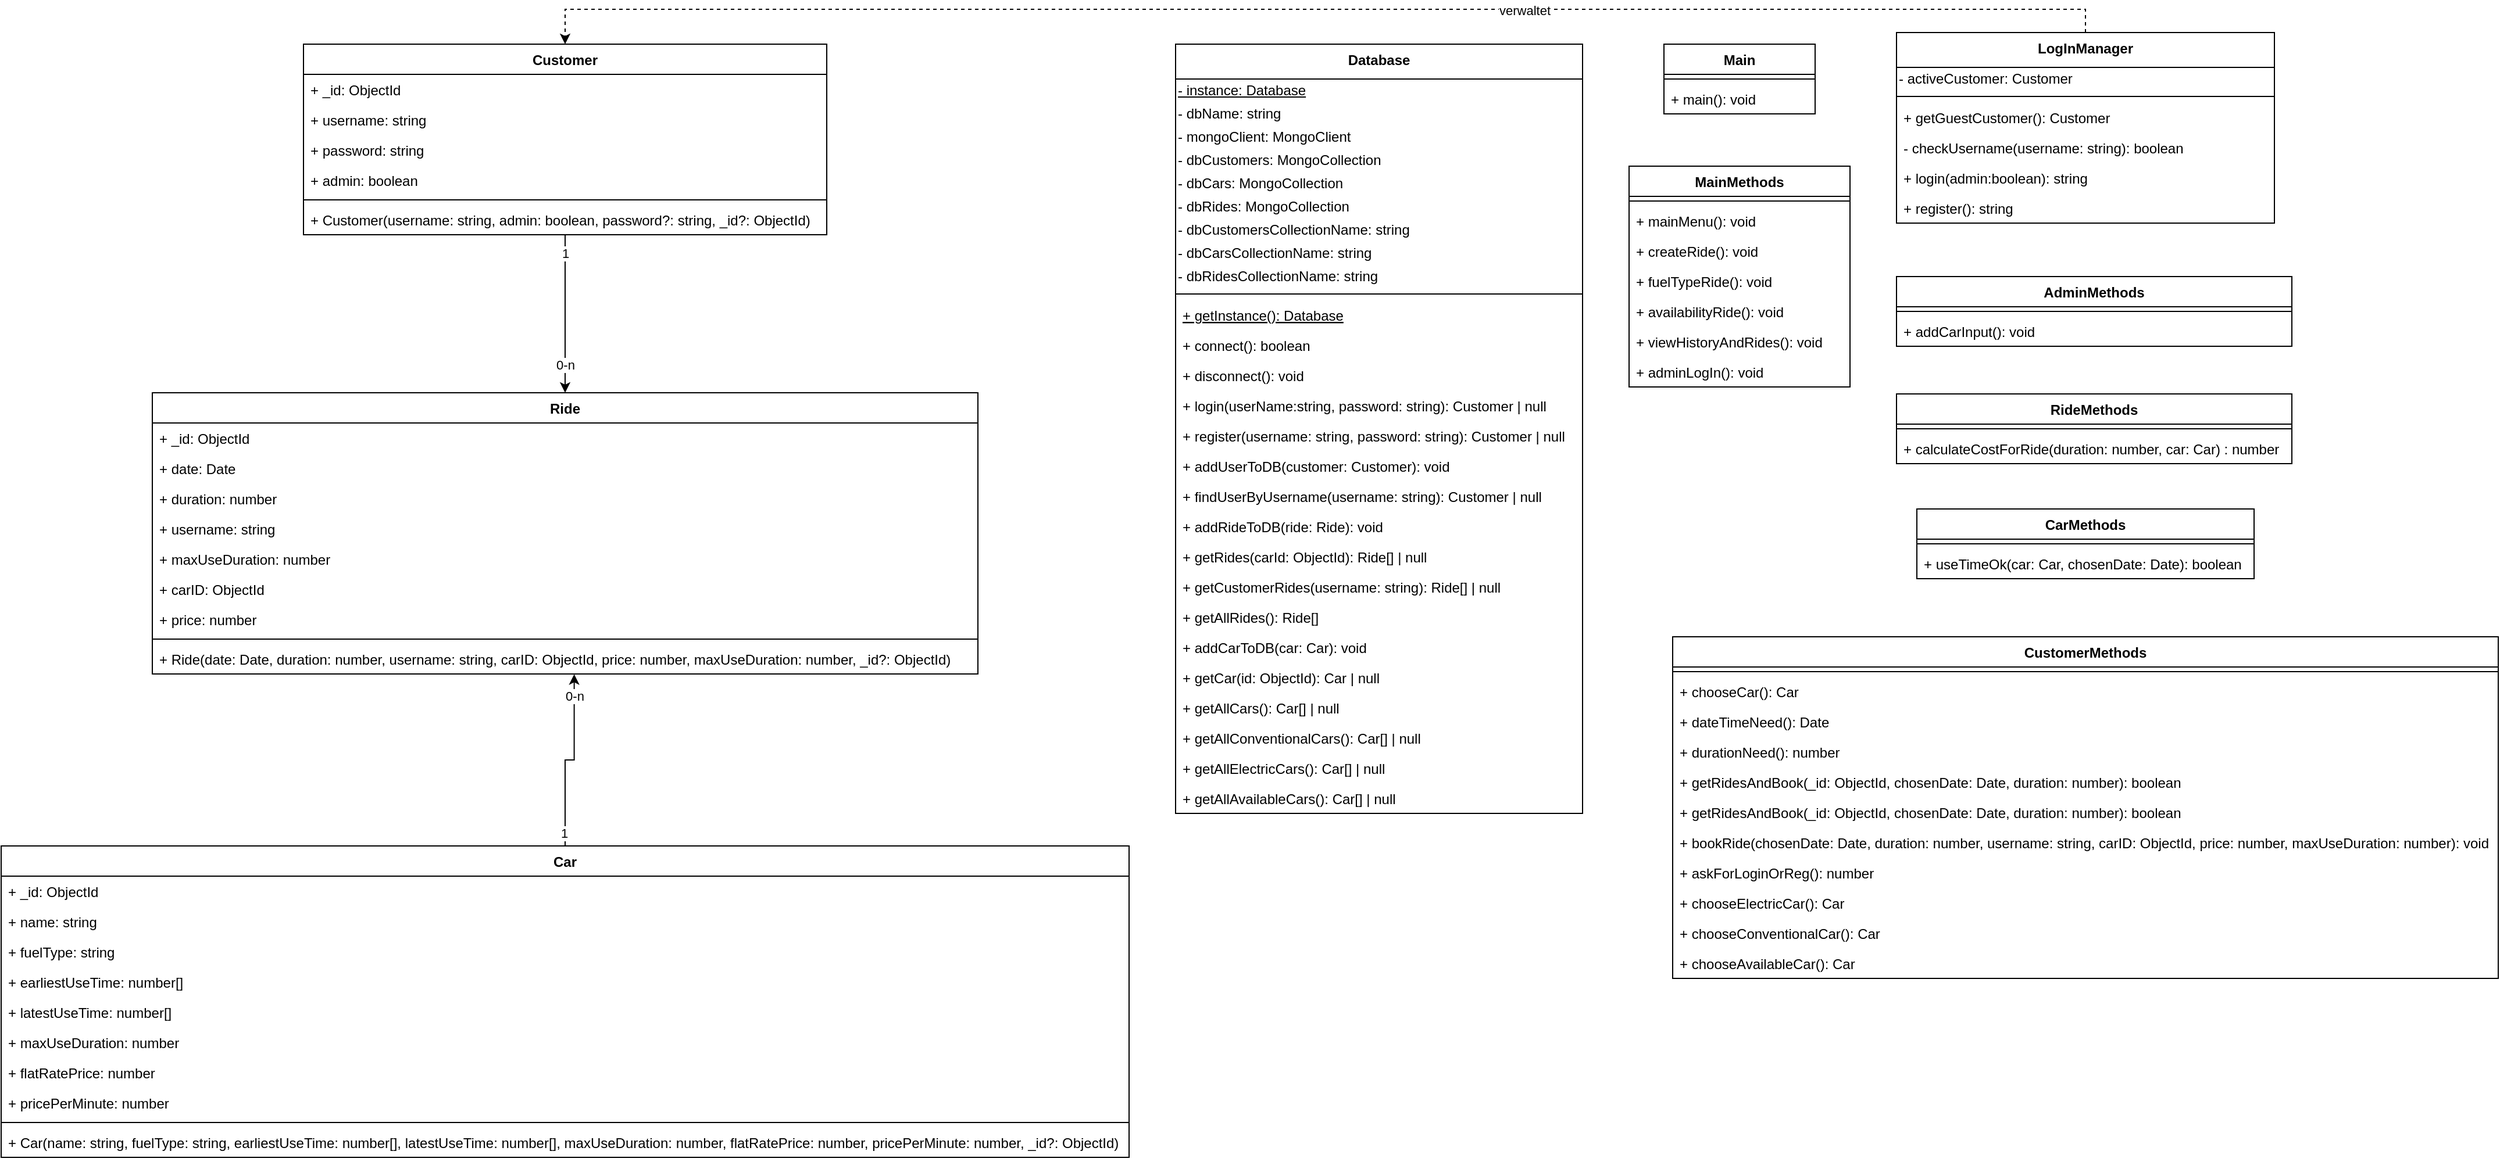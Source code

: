 <mxfile version="16.5.3" type="device"><diagram id="C5RBs43oDa-KdzZeNtuy" name="Page-1"><mxGraphModel dx="4669" dy="1172" grid="1" gridSize="10" guides="1" tooltips="1" connect="1" arrows="1" fold="1" page="1" pageScale="1" pageWidth="827" pageHeight="1169" math="0" shadow="0"><root><mxCell id="WIyWlLk6GJQsqaUBKTNV-0"/><mxCell id="WIyWlLk6GJQsqaUBKTNV-1" parent="WIyWlLk6GJQsqaUBKTNV-0"/><mxCell id="YP9ojygRaoDBwaia1nhz-131" style="edgeStyle=orthogonalEdgeStyle;rounded=0;orthogonalLoop=1;jettySize=auto;html=1;fontColor=#000000;dashed=1;" edge="1" parent="WIyWlLk6GJQsqaUBKTNV-1" source="YP9ojygRaoDBwaia1nhz-1" target="YP9ojygRaoDBwaia1nhz-24"><mxGeometry relative="1" as="geometry"><Array as="points"><mxPoint x="-187" y="450"/><mxPoint x="-1495" y="450"/></Array></mxGeometry></mxCell><mxCell id="YP9ojygRaoDBwaia1nhz-139" value="verwaltet" style="edgeLabel;html=1;align=center;verticalAlign=middle;resizable=0;points=[];fontColor=#000000;" vertex="1" connectable="0" parent="YP9ojygRaoDBwaia1nhz-131"><mxGeometry x="-0.26" y="1" relative="1" as="geometry"><mxPoint as="offset"/></mxGeometry></mxCell><mxCell id="YP9ojygRaoDBwaia1nhz-1" value="LogInManager" style="swimlane;fontStyle=1;align=center;verticalAlign=top;childLayout=stackLayout;horizontal=1;startSize=30;horizontalStack=0;resizeParent=1;resizeParentMax=0;resizeLast=0;collapsible=1;marginBottom=0;" vertex="1" parent="WIyWlLk6GJQsqaUBKTNV-1"><mxGeometry x="-350" y="470" width="325" height="164" as="geometry"/></mxCell><mxCell id="YP9ojygRaoDBwaia1nhz-8" value="- activeCustomer: Customer" style="text;html=1;align=left;verticalAlign=middle;resizable=0;points=[];autosize=1;strokeColor=none;fillColor=none;" vertex="1" parent="YP9ojygRaoDBwaia1nhz-1"><mxGeometry y="30" width="325" height="20" as="geometry"/></mxCell><mxCell id="YP9ojygRaoDBwaia1nhz-3" value="" style="line;strokeWidth=1;fillColor=none;align=left;verticalAlign=middle;spacingTop=-1;spacingLeft=3;spacingRight=3;rotatable=0;labelPosition=right;points=[];portConstraint=eastwest;" vertex="1" parent="YP9ojygRaoDBwaia1nhz-1"><mxGeometry y="50" width="325" height="10" as="geometry"/></mxCell><mxCell id="YP9ojygRaoDBwaia1nhz-6" value="+ getGuestCustomer(): Customer" style="text;strokeColor=none;fillColor=none;align=left;verticalAlign=top;spacingLeft=4;spacingRight=4;overflow=hidden;rotatable=0;points=[[0,0.5],[1,0.5]];portConstraint=eastwest;" vertex="1" parent="YP9ojygRaoDBwaia1nhz-1"><mxGeometry y="60" width="325" height="26" as="geometry"/></mxCell><mxCell id="YP9ojygRaoDBwaia1nhz-4" value="- checkUsername(username: string): boolean" style="text;strokeColor=none;fillColor=none;align=left;verticalAlign=top;spacingLeft=4;spacingRight=4;overflow=hidden;rotatable=0;points=[[0,0.5],[1,0.5]];portConstraint=eastwest;" vertex="1" parent="YP9ojygRaoDBwaia1nhz-1"><mxGeometry y="86" width="325" height="26" as="geometry"/></mxCell><mxCell id="YP9ojygRaoDBwaia1nhz-5" value="+ login(admin:boolean): string" style="text;strokeColor=none;fillColor=none;align=left;verticalAlign=top;spacingLeft=4;spacingRight=4;overflow=hidden;rotatable=0;points=[[0,0.5],[1,0.5]];portConstraint=eastwest;" vertex="1" parent="YP9ojygRaoDBwaia1nhz-1"><mxGeometry y="112" width="325" height="26" as="geometry"/></mxCell><mxCell id="YP9ojygRaoDBwaia1nhz-9" value="+ register(): string" style="text;strokeColor=none;fillColor=none;align=left;verticalAlign=top;spacingLeft=4;spacingRight=4;overflow=hidden;rotatable=0;points=[[0,0.5],[1,0.5]];portConstraint=eastwest;" vertex="1" parent="YP9ojygRaoDBwaia1nhz-1"><mxGeometry y="138" width="325" height="26" as="geometry"/></mxCell><mxCell id="YP9ojygRaoDBwaia1nhz-10" value="Main" style="swimlane;fontStyle=1;align=center;verticalAlign=top;childLayout=stackLayout;horizontal=1;startSize=26;horizontalStack=0;resizeParent=1;resizeParentMax=0;resizeLast=0;collapsible=1;marginBottom=0;" vertex="1" parent="WIyWlLk6GJQsqaUBKTNV-1"><mxGeometry x="-550" y="480" width="130" height="60" as="geometry"/></mxCell><mxCell id="YP9ojygRaoDBwaia1nhz-12" value="" style="line;strokeWidth=1;fillColor=none;align=left;verticalAlign=middle;spacingTop=-1;spacingLeft=3;spacingRight=3;rotatable=0;labelPosition=right;points=[];portConstraint=eastwest;" vertex="1" parent="YP9ojygRaoDBwaia1nhz-10"><mxGeometry y="26" width="130" height="8" as="geometry"/></mxCell><mxCell id="YP9ojygRaoDBwaia1nhz-13" value="+ main(): void" style="text;strokeColor=none;fillColor=none;align=left;verticalAlign=top;spacingLeft=4;spacingRight=4;overflow=hidden;rotatable=0;points=[[0,0.5],[1,0.5]];portConstraint=eastwest;" vertex="1" parent="YP9ojygRaoDBwaia1nhz-10"><mxGeometry y="34" width="130" height="26" as="geometry"/></mxCell><mxCell id="YP9ojygRaoDBwaia1nhz-14" value="Ride" style="swimlane;fontStyle=1;align=center;verticalAlign=top;childLayout=stackLayout;horizontal=1;startSize=26;horizontalStack=0;resizeParent=1;resizeParentMax=0;resizeLast=0;collapsible=1;marginBottom=0;" vertex="1" parent="WIyWlLk6GJQsqaUBKTNV-1"><mxGeometry x="-1850" y="780" width="710" height="242" as="geometry"/></mxCell><mxCell id="YP9ojygRaoDBwaia1nhz-15" value="+ _id: ObjectId  " style="text;strokeColor=none;fillColor=none;align=left;verticalAlign=top;spacingLeft=4;spacingRight=4;overflow=hidden;rotatable=0;points=[[0,0.5],[1,0.5]];portConstraint=eastwest;" vertex="1" parent="YP9ojygRaoDBwaia1nhz-14"><mxGeometry y="26" width="710" height="26" as="geometry"/></mxCell><mxCell id="YP9ojygRaoDBwaia1nhz-18" value="+ date: Date" style="text;strokeColor=none;fillColor=none;align=left;verticalAlign=top;spacingLeft=4;spacingRight=4;overflow=hidden;rotatable=0;points=[[0,0.5],[1,0.5]];portConstraint=eastwest;" vertex="1" parent="YP9ojygRaoDBwaia1nhz-14"><mxGeometry y="52" width="710" height="26" as="geometry"/></mxCell><mxCell id="YP9ojygRaoDBwaia1nhz-19" value="+ duration: number" style="text;strokeColor=none;fillColor=none;align=left;verticalAlign=top;spacingLeft=4;spacingRight=4;overflow=hidden;rotatable=0;points=[[0,0.5],[1,0.5]];portConstraint=eastwest;" vertex="1" parent="YP9ojygRaoDBwaia1nhz-14"><mxGeometry y="78" width="710" height="26" as="geometry"/></mxCell><mxCell id="YP9ojygRaoDBwaia1nhz-20" value="+ username: string" style="text;strokeColor=none;fillColor=none;align=left;verticalAlign=top;spacingLeft=4;spacingRight=4;overflow=hidden;rotatable=0;points=[[0,0.5],[1,0.5]];portConstraint=eastwest;" vertex="1" parent="YP9ojygRaoDBwaia1nhz-14"><mxGeometry y="104" width="710" height="26" as="geometry"/></mxCell><mxCell id="YP9ojygRaoDBwaia1nhz-21" value="+ maxUseDuration: number" style="text;strokeColor=none;fillColor=none;align=left;verticalAlign=top;spacingLeft=4;spacingRight=4;overflow=hidden;rotatable=0;points=[[0,0.5],[1,0.5]];portConstraint=eastwest;" vertex="1" parent="YP9ojygRaoDBwaia1nhz-14"><mxGeometry y="130" width="710" height="26" as="geometry"/></mxCell><mxCell id="YP9ojygRaoDBwaia1nhz-22" value="+ carID: ObjectId" style="text;strokeColor=none;fillColor=none;align=left;verticalAlign=top;spacingLeft=4;spacingRight=4;overflow=hidden;rotatable=0;points=[[0,0.5],[1,0.5]];portConstraint=eastwest;" vertex="1" parent="YP9ojygRaoDBwaia1nhz-14"><mxGeometry y="156" width="710" height="26" as="geometry"/></mxCell><mxCell id="YP9ojygRaoDBwaia1nhz-23" value="+ price: number" style="text;strokeColor=none;fillColor=none;align=left;verticalAlign=top;spacingLeft=4;spacingRight=4;overflow=hidden;rotatable=0;points=[[0,0.5],[1,0.5]];portConstraint=eastwest;" vertex="1" parent="YP9ojygRaoDBwaia1nhz-14"><mxGeometry y="182" width="710" height="26" as="geometry"/></mxCell><mxCell id="YP9ojygRaoDBwaia1nhz-16" value="" style="line;strokeWidth=1;fillColor=none;align=left;verticalAlign=middle;spacingTop=-1;spacingLeft=3;spacingRight=3;rotatable=0;labelPosition=right;points=[];portConstraint=eastwest;" vertex="1" parent="YP9ojygRaoDBwaia1nhz-14"><mxGeometry y="208" width="710" height="8" as="geometry"/></mxCell><mxCell id="YP9ojygRaoDBwaia1nhz-17" value="+ Ride(date: Date, duration: number, username: string, carID: ObjectId, price: number, maxUseDuration: number, _id?: ObjectId)" style="text;strokeColor=none;fillColor=none;align=left;verticalAlign=top;spacingLeft=4;spacingRight=4;overflow=hidden;rotatable=0;points=[[0,0.5],[1,0.5]];portConstraint=eastwest;labelBackgroundColor=none;" vertex="1" parent="YP9ojygRaoDBwaia1nhz-14"><mxGeometry y="216" width="710" height="26" as="geometry"/></mxCell><mxCell id="YP9ojygRaoDBwaia1nhz-140" style="edgeStyle=orthogonalEdgeStyle;rounded=0;orthogonalLoop=1;jettySize=auto;html=1;entryX=0.5;entryY=0;entryDx=0;entryDy=0;fontColor=#000000;" edge="1" parent="WIyWlLk6GJQsqaUBKTNV-1" source="YP9ojygRaoDBwaia1nhz-24" target="YP9ojygRaoDBwaia1nhz-14"><mxGeometry relative="1" as="geometry"/></mxCell><mxCell id="YP9ojygRaoDBwaia1nhz-141" value="1" style="edgeLabel;html=1;align=center;verticalAlign=middle;resizable=0;points=[];fontColor=#000000;" vertex="1" connectable="0" parent="YP9ojygRaoDBwaia1nhz-140"><mxGeometry x="-0.279" y="1" relative="1" as="geometry"><mxPoint x="-1" y="-33" as="offset"/></mxGeometry></mxCell><mxCell id="YP9ojygRaoDBwaia1nhz-142" value="0-n" style="edgeLabel;html=1;align=center;verticalAlign=middle;resizable=0;points=[];fontColor=#000000;" vertex="1" connectable="0" parent="YP9ojygRaoDBwaia1nhz-140"><mxGeometry x="0.647" relative="1" as="geometry"><mxPoint as="offset"/></mxGeometry></mxCell><mxCell id="YP9ojygRaoDBwaia1nhz-24" value="Customer" style="swimlane;fontStyle=1;align=center;verticalAlign=top;childLayout=stackLayout;horizontal=1;startSize=26;horizontalStack=0;resizeParent=1;resizeParentMax=0;resizeLast=0;collapsible=1;marginBottom=0;" vertex="1" parent="WIyWlLk6GJQsqaUBKTNV-1"><mxGeometry x="-1720" y="480" width="450" height="164" as="geometry"/></mxCell><mxCell id="YP9ojygRaoDBwaia1nhz-25" value="+ _id: ObjectId  " style="text;strokeColor=none;fillColor=none;align=left;verticalAlign=top;spacingLeft=4;spacingRight=4;overflow=hidden;rotatable=0;points=[[0,0.5],[1,0.5]];portConstraint=eastwest;" vertex="1" parent="YP9ojygRaoDBwaia1nhz-24"><mxGeometry y="26" width="450" height="26" as="geometry"/></mxCell><mxCell id="YP9ojygRaoDBwaia1nhz-26" value="+ username: string" style="text;strokeColor=none;fillColor=none;align=left;verticalAlign=top;spacingLeft=4;spacingRight=4;overflow=hidden;rotatable=0;points=[[0,0.5],[1,0.5]];portConstraint=eastwest;" vertex="1" parent="YP9ojygRaoDBwaia1nhz-24"><mxGeometry y="52" width="450" height="26" as="geometry"/></mxCell><mxCell id="YP9ojygRaoDBwaia1nhz-27" value="+ password: string" style="text;strokeColor=none;fillColor=none;align=left;verticalAlign=top;spacingLeft=4;spacingRight=4;overflow=hidden;rotatable=0;points=[[0,0.5],[1,0.5]];portConstraint=eastwest;" vertex="1" parent="YP9ojygRaoDBwaia1nhz-24"><mxGeometry y="78" width="450" height="26" as="geometry"/></mxCell><mxCell id="YP9ojygRaoDBwaia1nhz-28" value="+ admin: boolean" style="text;strokeColor=none;fillColor=none;align=left;verticalAlign=top;spacingLeft=4;spacingRight=4;overflow=hidden;rotatable=0;points=[[0,0.5],[1,0.5]];portConstraint=eastwest;" vertex="1" parent="YP9ojygRaoDBwaia1nhz-24"><mxGeometry y="104" width="450" height="26" as="geometry"/></mxCell><mxCell id="YP9ojygRaoDBwaia1nhz-32" value="" style="line;strokeWidth=1;fillColor=none;align=left;verticalAlign=middle;spacingTop=-1;spacingLeft=3;spacingRight=3;rotatable=0;labelPosition=right;points=[];portConstraint=eastwest;" vertex="1" parent="YP9ojygRaoDBwaia1nhz-24"><mxGeometry y="130" width="450" height="8" as="geometry"/></mxCell><mxCell id="YP9ojygRaoDBwaia1nhz-33" value="+ Customer(username: string, admin: boolean, password?: string, _id?: ObjectId)" style="text;strokeColor=none;fillColor=none;align=left;verticalAlign=top;spacingLeft=4;spacingRight=4;overflow=hidden;rotatable=0;points=[[0,0.5],[1,0.5]];portConstraint=eastwest;labelBackgroundColor=none;" vertex="1" parent="YP9ojygRaoDBwaia1nhz-24"><mxGeometry y="138" width="450" height="26" as="geometry"/></mxCell><mxCell id="YP9ojygRaoDBwaia1nhz-143" style="edgeStyle=orthogonalEdgeStyle;rounded=0;orthogonalLoop=1;jettySize=auto;html=1;entryX=0.511;entryY=1.008;entryDx=0;entryDy=0;entryPerimeter=0;fontColor=#000000;" edge="1" parent="WIyWlLk6GJQsqaUBKTNV-1" source="YP9ojygRaoDBwaia1nhz-34" target="YP9ojygRaoDBwaia1nhz-17"><mxGeometry relative="1" as="geometry"/></mxCell><mxCell id="YP9ojygRaoDBwaia1nhz-144" value="1" style="edgeLabel;html=1;align=center;verticalAlign=middle;resizable=0;points=[];fontColor=#000000;" vertex="1" connectable="0" parent="YP9ojygRaoDBwaia1nhz-143"><mxGeometry x="-0.95" y="1" relative="1" as="geometry"><mxPoint y="-7" as="offset"/></mxGeometry></mxCell><mxCell id="YP9ojygRaoDBwaia1nhz-145" value="0-n" style="edgeLabel;html=1;align=center;verticalAlign=middle;resizable=0;points=[];fontColor=#000000;" vertex="1" connectable="0" parent="YP9ojygRaoDBwaia1nhz-143"><mxGeometry x="0.942" relative="1" as="geometry"><mxPoint y="14" as="offset"/></mxGeometry></mxCell><mxCell id="YP9ojygRaoDBwaia1nhz-34" value="Car" style="swimlane;fontStyle=1;align=center;verticalAlign=top;childLayout=stackLayout;horizontal=1;startSize=26;horizontalStack=0;resizeParent=1;resizeParentMax=0;resizeLast=0;collapsible=1;marginBottom=0;" vertex="1" parent="WIyWlLk6GJQsqaUBKTNV-1"><mxGeometry x="-1980" y="1170" width="970" height="268" as="geometry"/></mxCell><mxCell id="YP9ojygRaoDBwaia1nhz-35" value="+ _id: ObjectId  " style="text;strokeColor=none;fillColor=none;align=left;verticalAlign=top;spacingLeft=4;spacingRight=4;overflow=hidden;rotatable=0;points=[[0,0.5],[1,0.5]];portConstraint=eastwest;" vertex="1" parent="YP9ojygRaoDBwaia1nhz-34"><mxGeometry y="26" width="970" height="26" as="geometry"/></mxCell><mxCell id="YP9ojygRaoDBwaia1nhz-36" value="+ name: string" style="text;strokeColor=none;fillColor=none;align=left;verticalAlign=top;spacingLeft=4;spacingRight=4;overflow=hidden;rotatable=0;points=[[0,0.5],[1,0.5]];portConstraint=eastwest;" vertex="1" parent="YP9ojygRaoDBwaia1nhz-34"><mxGeometry y="52" width="970" height="26" as="geometry"/></mxCell><mxCell id="YP9ojygRaoDBwaia1nhz-37" value="+ fuelType: string" style="text;strokeColor=none;fillColor=none;align=left;verticalAlign=top;spacingLeft=4;spacingRight=4;overflow=hidden;rotatable=0;points=[[0,0.5],[1,0.5]];portConstraint=eastwest;" vertex="1" parent="YP9ojygRaoDBwaia1nhz-34"><mxGeometry y="78" width="970" height="26" as="geometry"/></mxCell><mxCell id="YP9ojygRaoDBwaia1nhz-38" value="+ earliestUseTime: number[]" style="text;strokeColor=none;fillColor=none;align=left;verticalAlign=top;spacingLeft=4;spacingRight=4;overflow=hidden;rotatable=0;points=[[0,0.5],[1,0.5]];portConstraint=eastwest;" vertex="1" parent="YP9ojygRaoDBwaia1nhz-34"><mxGeometry y="104" width="970" height="26" as="geometry"/></mxCell><mxCell id="YP9ojygRaoDBwaia1nhz-45" value="+ latestUseTime: number[]" style="text;strokeColor=none;fillColor=none;align=left;verticalAlign=top;spacingLeft=4;spacingRight=4;overflow=hidden;rotatable=0;points=[[0,0.5],[1,0.5]];portConstraint=eastwest;" vertex="1" parent="YP9ojygRaoDBwaia1nhz-34"><mxGeometry y="130" width="970" height="26" as="geometry"/></mxCell><mxCell id="YP9ojygRaoDBwaia1nhz-39" value="+ maxUseDuration: number" style="text;strokeColor=none;fillColor=none;align=left;verticalAlign=top;spacingLeft=4;spacingRight=4;overflow=hidden;rotatable=0;points=[[0,0.5],[1,0.5]];portConstraint=eastwest;" vertex="1" parent="YP9ojygRaoDBwaia1nhz-34"><mxGeometry y="156" width="970" height="26" as="geometry"/></mxCell><mxCell id="YP9ojygRaoDBwaia1nhz-40" value="+ flatRatePrice: number" style="text;strokeColor=none;fillColor=none;align=left;verticalAlign=top;spacingLeft=4;spacingRight=4;overflow=hidden;rotatable=0;points=[[0,0.5],[1,0.5]];portConstraint=eastwest;" vertex="1" parent="YP9ojygRaoDBwaia1nhz-34"><mxGeometry y="182" width="970" height="26" as="geometry"/></mxCell><mxCell id="YP9ojygRaoDBwaia1nhz-41" value="+ pricePerMinute: number" style="text;strokeColor=none;fillColor=none;align=left;verticalAlign=top;spacingLeft=4;spacingRight=4;overflow=hidden;rotatable=0;points=[[0,0.5],[1,0.5]];portConstraint=eastwest;" vertex="1" parent="YP9ojygRaoDBwaia1nhz-34"><mxGeometry y="208" width="970" height="26" as="geometry"/></mxCell><mxCell id="YP9ojygRaoDBwaia1nhz-42" value="" style="line;strokeWidth=1;fillColor=none;align=left;verticalAlign=middle;spacingTop=-1;spacingLeft=3;spacingRight=3;rotatable=0;labelPosition=right;points=[];portConstraint=eastwest;" vertex="1" parent="YP9ojygRaoDBwaia1nhz-34"><mxGeometry y="234" width="970" height="8" as="geometry"/></mxCell><mxCell id="YP9ojygRaoDBwaia1nhz-43" value="+ Car(name: string, fuelType: string, earliestUseTime: number[], latestUseTime: number[], maxUseDuration: number, flatRatePrice: number, pricePerMinute: number, _id?: ObjectId)" style="text;strokeColor=none;fillColor=none;align=left;verticalAlign=top;spacingLeft=4;spacingRight=4;overflow=hidden;rotatable=0;points=[[0,0.5],[1,0.5]];portConstraint=eastwest;labelBackgroundColor=none;" vertex="1" parent="YP9ojygRaoDBwaia1nhz-34"><mxGeometry y="242" width="970" height="26" as="geometry"/></mxCell><mxCell id="YP9ojygRaoDBwaia1nhz-46" value="CustomerMethods" style="swimlane;fontStyle=1;align=center;verticalAlign=top;childLayout=stackLayout;horizontal=1;startSize=26;horizontalStack=0;resizeParent=1;resizeParentMax=0;resizeLast=0;collapsible=1;marginBottom=0;labelBackgroundColor=none;" vertex="1" parent="WIyWlLk6GJQsqaUBKTNV-1"><mxGeometry x="-542.5" y="990" width="710" height="294" as="geometry"/></mxCell><mxCell id="YP9ojygRaoDBwaia1nhz-48" value="" style="line;strokeWidth=1;fillColor=none;align=left;verticalAlign=middle;spacingTop=-1;spacingLeft=3;spacingRight=3;rotatable=0;labelPosition=right;points=[];portConstraint=eastwest;labelBackgroundColor=none;" vertex="1" parent="YP9ojygRaoDBwaia1nhz-46"><mxGeometry y="26" width="710" height="8" as="geometry"/></mxCell><mxCell id="YP9ojygRaoDBwaia1nhz-49" value="+ chooseCar(): Car" style="text;strokeColor=none;fillColor=none;align=left;verticalAlign=top;spacingLeft=4;spacingRight=4;overflow=hidden;rotatable=0;points=[[0,0.5],[1,0.5]];portConstraint=eastwest;labelBackgroundColor=none;" vertex="1" parent="YP9ojygRaoDBwaia1nhz-46"><mxGeometry y="34" width="710" height="26" as="geometry"/></mxCell><mxCell id="YP9ojygRaoDBwaia1nhz-50" value="+ dateTimeNeed(): Date" style="text;strokeColor=none;fillColor=none;align=left;verticalAlign=top;spacingLeft=4;spacingRight=4;overflow=hidden;rotatable=0;points=[[0,0.5],[1,0.5]];portConstraint=eastwest;labelBackgroundColor=none;" vertex="1" parent="YP9ojygRaoDBwaia1nhz-46"><mxGeometry y="60" width="710" height="26" as="geometry"/></mxCell><mxCell id="YP9ojygRaoDBwaia1nhz-51" value="+ durationNeed(): number" style="text;strokeColor=none;fillColor=none;align=left;verticalAlign=top;spacingLeft=4;spacingRight=4;overflow=hidden;rotatable=0;points=[[0,0.5],[1,0.5]];portConstraint=eastwest;labelBackgroundColor=none;" vertex="1" parent="YP9ojygRaoDBwaia1nhz-46"><mxGeometry y="86" width="710" height="26" as="geometry"/></mxCell><mxCell id="YP9ojygRaoDBwaia1nhz-52" value="+ getRidesAndBook(_id: ObjectId, chosenDate: Date, duration: number): boolean" style="text;strokeColor=none;fillColor=none;align=left;verticalAlign=top;spacingLeft=4;spacingRight=4;overflow=hidden;rotatable=0;points=[[0,0.5],[1,0.5]];portConstraint=eastwest;labelBackgroundColor=none;" vertex="1" parent="YP9ojygRaoDBwaia1nhz-46"><mxGeometry y="112" width="710" height="26" as="geometry"/></mxCell><mxCell id="YP9ojygRaoDBwaia1nhz-54" value="+ getRidesAndBook(_id: ObjectId, chosenDate: Date, duration: number): boolean" style="text;strokeColor=none;fillColor=none;align=left;verticalAlign=top;spacingLeft=4;spacingRight=4;overflow=hidden;rotatable=0;points=[[0,0.5],[1,0.5]];portConstraint=eastwest;labelBackgroundColor=none;" vertex="1" parent="YP9ojygRaoDBwaia1nhz-46"><mxGeometry y="138" width="710" height="26" as="geometry"/></mxCell><mxCell id="YP9ojygRaoDBwaia1nhz-55" value="+ bookRide(chosenDate: Date, duration: number, username: string, carID: ObjectId, price: number, maxUseDuration: number): void" style="text;strokeColor=none;fillColor=none;align=left;verticalAlign=top;spacingLeft=4;spacingRight=4;overflow=hidden;rotatable=0;points=[[0,0.5],[1,0.5]];portConstraint=eastwest;labelBackgroundColor=none;" vertex="1" parent="YP9ojygRaoDBwaia1nhz-46"><mxGeometry y="164" width="710" height="26" as="geometry"/></mxCell><mxCell id="YP9ojygRaoDBwaia1nhz-56" value="+ askForLoginOrReg(): number" style="text;strokeColor=none;fillColor=none;align=left;verticalAlign=top;spacingLeft=4;spacingRight=4;overflow=hidden;rotatable=0;points=[[0,0.5],[1,0.5]];portConstraint=eastwest;labelBackgroundColor=none;" vertex="1" parent="YP9ojygRaoDBwaia1nhz-46"><mxGeometry y="190" width="710" height="26" as="geometry"/></mxCell><mxCell id="YP9ojygRaoDBwaia1nhz-57" value="+ chooseElectricCar(): Car" style="text;strokeColor=none;fillColor=none;align=left;verticalAlign=top;spacingLeft=4;spacingRight=4;overflow=hidden;rotatable=0;points=[[0,0.5],[1,0.5]];portConstraint=eastwest;labelBackgroundColor=none;" vertex="1" parent="YP9ojygRaoDBwaia1nhz-46"><mxGeometry y="216" width="710" height="26" as="geometry"/></mxCell><mxCell id="YP9ojygRaoDBwaia1nhz-58" value="+ chooseConventionalCar(): Car" style="text;strokeColor=none;fillColor=none;align=left;verticalAlign=top;spacingLeft=4;spacingRight=4;overflow=hidden;rotatable=0;points=[[0,0.5],[1,0.5]];portConstraint=eastwest;labelBackgroundColor=none;" vertex="1" parent="YP9ojygRaoDBwaia1nhz-46"><mxGeometry y="242" width="710" height="26" as="geometry"/></mxCell><mxCell id="YP9ojygRaoDBwaia1nhz-59" value="+ chooseAvailableCar(): Car" style="text;strokeColor=none;fillColor=none;align=left;verticalAlign=top;spacingLeft=4;spacingRight=4;overflow=hidden;rotatable=0;points=[[0,0.5],[1,0.5]];portConstraint=eastwest;labelBackgroundColor=none;" vertex="1" parent="YP9ojygRaoDBwaia1nhz-46"><mxGeometry y="268" width="710" height="26" as="geometry"/></mxCell><mxCell id="YP9ojygRaoDBwaia1nhz-60" value="CarMethods" style="swimlane;fontStyle=1;align=center;verticalAlign=top;childLayout=stackLayout;horizontal=1;startSize=26;horizontalStack=0;resizeParent=1;resizeParentMax=0;resizeLast=0;collapsible=1;marginBottom=0;labelBackgroundColor=none;" vertex="1" parent="WIyWlLk6GJQsqaUBKTNV-1"><mxGeometry x="-332.5" y="880" width="290" height="60" as="geometry"/></mxCell><mxCell id="YP9ojygRaoDBwaia1nhz-62" value="" style="line;strokeWidth=1;fillColor=none;align=left;verticalAlign=middle;spacingTop=-1;spacingLeft=3;spacingRight=3;rotatable=0;labelPosition=right;points=[];portConstraint=eastwest;labelBackgroundColor=none;" vertex="1" parent="YP9ojygRaoDBwaia1nhz-60"><mxGeometry y="26" width="290" height="8" as="geometry"/></mxCell><mxCell id="YP9ojygRaoDBwaia1nhz-63" value="+ useTimeOk(car: Car, chosenDate: Date): boolean" style="text;strokeColor=none;fillColor=none;align=left;verticalAlign=top;spacingLeft=4;spacingRight=4;overflow=hidden;rotatable=0;points=[[0,0.5],[1,0.5]];portConstraint=eastwest;labelBackgroundColor=none;" vertex="1" parent="YP9ojygRaoDBwaia1nhz-60"><mxGeometry y="34" width="290" height="26" as="geometry"/></mxCell><mxCell id="YP9ojygRaoDBwaia1nhz-64" value="RideMethods" style="swimlane;fontStyle=1;align=center;verticalAlign=top;childLayout=stackLayout;horizontal=1;startSize=26;horizontalStack=0;resizeParent=1;resizeParentMax=0;resizeLast=0;collapsible=1;marginBottom=0;labelBackgroundColor=none;" vertex="1" parent="WIyWlLk6GJQsqaUBKTNV-1"><mxGeometry x="-350" y="781" width="340" height="60" as="geometry"/></mxCell><mxCell id="YP9ojygRaoDBwaia1nhz-65" value="" style="line;strokeWidth=1;fillColor=none;align=left;verticalAlign=middle;spacingTop=-1;spacingLeft=3;spacingRight=3;rotatable=0;labelPosition=right;points=[];portConstraint=eastwest;labelBackgroundColor=none;" vertex="1" parent="YP9ojygRaoDBwaia1nhz-64"><mxGeometry y="26" width="340" height="8" as="geometry"/></mxCell><mxCell id="YP9ojygRaoDBwaia1nhz-66" value="+ calculateCostForRide(duration: number, car: Car) : number" style="text;strokeColor=none;fillColor=none;align=left;verticalAlign=top;spacingLeft=4;spacingRight=4;overflow=hidden;rotatable=0;points=[[0,0.5],[1,0.5]];portConstraint=eastwest;labelBackgroundColor=none;" vertex="1" parent="YP9ojygRaoDBwaia1nhz-64"><mxGeometry y="34" width="340" height="26" as="geometry"/></mxCell><mxCell id="YP9ojygRaoDBwaia1nhz-67" value="MainMethods" style="swimlane;fontStyle=1;align=center;verticalAlign=top;childLayout=stackLayout;horizontal=1;startSize=26;horizontalStack=0;resizeParent=1;resizeParentMax=0;resizeLast=0;collapsible=1;marginBottom=0;labelBackgroundColor=none;" vertex="1" parent="WIyWlLk6GJQsqaUBKTNV-1"><mxGeometry x="-580" y="585" width="190" height="190" as="geometry"/></mxCell><mxCell id="YP9ojygRaoDBwaia1nhz-68" value="" style="line;strokeWidth=1;fillColor=none;align=left;verticalAlign=middle;spacingTop=-1;spacingLeft=3;spacingRight=3;rotatable=0;labelPosition=right;points=[];portConstraint=eastwest;labelBackgroundColor=none;" vertex="1" parent="YP9ojygRaoDBwaia1nhz-67"><mxGeometry y="26" width="190" height="8" as="geometry"/></mxCell><mxCell id="YP9ojygRaoDBwaia1nhz-69" value="+ mainMenu(): void" style="text;strokeColor=none;fillColor=none;align=left;verticalAlign=top;spacingLeft=4;spacingRight=4;overflow=hidden;rotatable=0;points=[[0,0.5],[1,0.5]];portConstraint=eastwest;labelBackgroundColor=none;" vertex="1" parent="YP9ojygRaoDBwaia1nhz-67"><mxGeometry y="34" width="190" height="26" as="geometry"/></mxCell><mxCell id="YP9ojygRaoDBwaia1nhz-70" value="+ createRide(): void" style="text;strokeColor=none;fillColor=none;align=left;verticalAlign=top;spacingLeft=4;spacingRight=4;overflow=hidden;rotatable=0;points=[[0,0.5],[1,0.5]];portConstraint=eastwest;labelBackgroundColor=none;" vertex="1" parent="YP9ojygRaoDBwaia1nhz-67"><mxGeometry y="60" width="190" height="26" as="geometry"/></mxCell><mxCell id="YP9ojygRaoDBwaia1nhz-71" value="+ fuelTypeRide(): void" style="text;strokeColor=none;fillColor=none;align=left;verticalAlign=top;spacingLeft=4;spacingRight=4;overflow=hidden;rotatable=0;points=[[0,0.5],[1,0.5]];portConstraint=eastwest;labelBackgroundColor=none;" vertex="1" parent="YP9ojygRaoDBwaia1nhz-67"><mxGeometry y="86" width="190" height="26" as="geometry"/></mxCell><mxCell id="YP9ojygRaoDBwaia1nhz-72" value="+ availabilityRide(): void" style="text;strokeColor=none;fillColor=none;align=left;verticalAlign=top;spacingLeft=4;spacingRight=4;overflow=hidden;rotatable=0;points=[[0,0.5],[1,0.5]];portConstraint=eastwest;labelBackgroundColor=none;" vertex="1" parent="YP9ojygRaoDBwaia1nhz-67"><mxGeometry y="112" width="190" height="26" as="geometry"/></mxCell><mxCell id="YP9ojygRaoDBwaia1nhz-73" value="+ viewHistoryAndRides(): void" style="text;strokeColor=none;fillColor=none;align=left;verticalAlign=top;spacingLeft=4;spacingRight=4;overflow=hidden;rotatable=0;points=[[0,0.5],[1,0.5]];portConstraint=eastwest;labelBackgroundColor=none;" vertex="1" parent="YP9ojygRaoDBwaia1nhz-67"><mxGeometry y="138" width="190" height="26" as="geometry"/></mxCell><mxCell id="YP9ojygRaoDBwaia1nhz-74" value="+ adminLogIn(): void" style="text;strokeColor=none;fillColor=none;align=left;verticalAlign=top;spacingLeft=4;spacingRight=4;overflow=hidden;rotatable=0;points=[[0,0.5],[1,0.5]];portConstraint=eastwest;labelBackgroundColor=none;" vertex="1" parent="YP9ojygRaoDBwaia1nhz-67"><mxGeometry y="164" width="190" height="26" as="geometry"/></mxCell><mxCell id="YP9ojygRaoDBwaia1nhz-79" value="Database" style="swimlane;fontStyle=1;align=center;verticalAlign=top;childLayout=stackLayout;horizontal=1;startSize=30;horizontalStack=0;resizeParent=1;resizeParentMax=0;resizeLast=0;collapsible=1;marginBottom=0;" vertex="1" parent="WIyWlLk6GJQsqaUBKTNV-1"><mxGeometry x="-970" y="480" width="350" height="662" as="geometry"/></mxCell><mxCell id="YP9ojygRaoDBwaia1nhz-80" value="&lt;u&gt;- instance: Database&lt;/u&gt;" style="text;html=1;align=left;verticalAlign=middle;resizable=0;points=[];autosize=1;strokeColor=none;fillColor=none;" vertex="1" parent="YP9ojygRaoDBwaia1nhz-79"><mxGeometry y="30" width="350" height="20" as="geometry"/></mxCell><mxCell id="YP9ojygRaoDBwaia1nhz-90" value="- dbName: string" style="text;html=1;align=left;verticalAlign=middle;resizable=0;points=[];autosize=1;strokeColor=none;fillColor=none;" vertex="1" parent="YP9ojygRaoDBwaia1nhz-79"><mxGeometry y="50" width="350" height="20" as="geometry"/></mxCell><mxCell id="YP9ojygRaoDBwaia1nhz-91" value="- mongoClient: MongoClient" style="text;html=1;align=left;verticalAlign=middle;resizable=0;points=[];autosize=1;strokeColor=none;fillColor=none;" vertex="1" parent="YP9ojygRaoDBwaia1nhz-79"><mxGeometry y="70" width="350" height="20" as="geometry"/></mxCell><mxCell id="YP9ojygRaoDBwaia1nhz-92" value="- dbCustomers: MongoCollection" style="text;html=1;align=left;verticalAlign=middle;resizable=0;points=[];autosize=1;strokeColor=none;fillColor=none;" vertex="1" parent="YP9ojygRaoDBwaia1nhz-79"><mxGeometry y="90" width="350" height="20" as="geometry"/></mxCell><mxCell id="YP9ojygRaoDBwaia1nhz-94" value="- dbCars: MongoCollection" style="text;html=1;align=left;verticalAlign=middle;resizable=0;points=[];autosize=1;strokeColor=none;fillColor=none;" vertex="1" parent="YP9ojygRaoDBwaia1nhz-79"><mxGeometry y="110" width="350" height="20" as="geometry"/></mxCell><mxCell id="YP9ojygRaoDBwaia1nhz-95" value="- dbRides: MongoCollection" style="text;html=1;align=left;verticalAlign=middle;resizable=0;points=[];autosize=1;strokeColor=none;fillColor=none;" vertex="1" parent="YP9ojygRaoDBwaia1nhz-79"><mxGeometry y="130" width="350" height="20" as="geometry"/></mxCell><mxCell id="YP9ojygRaoDBwaia1nhz-87" value="- dbCustomersCollectionName: string" style="text;html=1;align=left;verticalAlign=middle;resizable=0;points=[];autosize=1;strokeColor=none;fillColor=none;" vertex="1" parent="YP9ojygRaoDBwaia1nhz-79"><mxGeometry y="150" width="350" height="20" as="geometry"/></mxCell><mxCell id="YP9ojygRaoDBwaia1nhz-88" value="- dbCarsCollectionName: string" style="text;html=1;align=left;verticalAlign=middle;resizable=0;points=[];autosize=1;strokeColor=none;fillColor=none;" vertex="1" parent="YP9ojygRaoDBwaia1nhz-79"><mxGeometry y="170" width="350" height="20" as="geometry"/></mxCell><mxCell id="YP9ojygRaoDBwaia1nhz-89" value="- dbRidesCollectionName: string" style="text;html=1;align=left;verticalAlign=middle;resizable=0;points=[];autosize=1;strokeColor=none;fillColor=none;" vertex="1" parent="YP9ojygRaoDBwaia1nhz-79"><mxGeometry y="190" width="350" height="20" as="geometry"/></mxCell><mxCell id="YP9ojygRaoDBwaia1nhz-81" value="" style="line;strokeWidth=1;fillColor=none;align=left;verticalAlign=middle;spacingTop=-1;spacingLeft=3;spacingRight=3;rotatable=0;labelPosition=right;points=[];portConstraint=eastwest;" vertex="1" parent="YP9ojygRaoDBwaia1nhz-79"><mxGeometry y="210" width="350" height="10" as="geometry"/></mxCell><mxCell id="YP9ojygRaoDBwaia1nhz-82" value="+ getInstance(): Database" style="text;strokeColor=none;fillColor=none;align=left;verticalAlign=top;spacingLeft=4;spacingRight=4;overflow=hidden;rotatable=0;points=[[0,0.5],[1,0.5]];portConstraint=eastwest;fontStyle=4" vertex="1" parent="YP9ojygRaoDBwaia1nhz-79"><mxGeometry y="220" width="350" height="26" as="geometry"/></mxCell><mxCell id="YP9ojygRaoDBwaia1nhz-83" value="+ connect(): boolean" style="text;strokeColor=none;fillColor=none;align=left;verticalAlign=top;spacingLeft=4;spacingRight=4;overflow=hidden;rotatable=0;points=[[0,0.5],[1,0.5]];portConstraint=eastwest;" vertex="1" parent="YP9ojygRaoDBwaia1nhz-79"><mxGeometry y="246" width="350" height="26" as="geometry"/></mxCell><mxCell id="YP9ojygRaoDBwaia1nhz-84" value="+ disconnect(): void" style="text;strokeColor=none;fillColor=none;align=left;verticalAlign=top;spacingLeft=4;spacingRight=4;overflow=hidden;rotatable=0;points=[[0,0.5],[1,0.5]];portConstraint=eastwest;" vertex="1" parent="YP9ojygRaoDBwaia1nhz-79"><mxGeometry y="272" width="350" height="26" as="geometry"/></mxCell><mxCell id="YP9ojygRaoDBwaia1nhz-96" value="+ login(userName:string, password: string): Customer | null" style="text;strokeColor=none;fillColor=none;align=left;verticalAlign=top;spacingLeft=4;spacingRight=4;overflow=hidden;rotatable=0;points=[[0,0.5],[1,0.5]];portConstraint=eastwest;" vertex="1" parent="YP9ojygRaoDBwaia1nhz-79"><mxGeometry y="298" width="350" height="26" as="geometry"/></mxCell><mxCell id="YP9ojygRaoDBwaia1nhz-85" value="+ register(username: string, password: string): Customer | null" style="text;strokeColor=none;fillColor=none;align=left;verticalAlign=top;spacingLeft=4;spacingRight=4;overflow=hidden;rotatable=0;points=[[0,0.5],[1,0.5]];portConstraint=eastwest;" vertex="1" parent="YP9ojygRaoDBwaia1nhz-79"><mxGeometry y="324" width="350" height="26" as="geometry"/></mxCell><mxCell id="YP9ojygRaoDBwaia1nhz-97" value="+ addUserToDB(customer: Customer): void" style="text;strokeColor=none;fillColor=none;align=left;verticalAlign=top;spacingLeft=4;spacingRight=4;overflow=hidden;rotatable=0;points=[[0,0.5],[1,0.5]];portConstraint=eastwest;" vertex="1" parent="YP9ojygRaoDBwaia1nhz-79"><mxGeometry y="350" width="350" height="26" as="geometry"/></mxCell><mxCell id="YP9ojygRaoDBwaia1nhz-98" value="+ findUserByUsername(username: string): Customer | null" style="text;strokeColor=none;fillColor=none;align=left;verticalAlign=top;spacingLeft=4;spacingRight=4;overflow=hidden;rotatable=0;points=[[0,0.5],[1,0.5]];portConstraint=eastwest;" vertex="1" parent="YP9ojygRaoDBwaia1nhz-79"><mxGeometry y="376" width="350" height="26" as="geometry"/></mxCell><mxCell id="YP9ojygRaoDBwaia1nhz-99" value="+ addRideToDB(ride: Ride): void" style="text;strokeColor=none;fillColor=none;align=left;verticalAlign=top;spacingLeft=4;spacingRight=4;overflow=hidden;rotatable=0;points=[[0,0.5],[1,0.5]];portConstraint=eastwest;" vertex="1" parent="YP9ojygRaoDBwaia1nhz-79"><mxGeometry y="402" width="350" height="26" as="geometry"/></mxCell><mxCell id="YP9ojygRaoDBwaia1nhz-100" value="+ getRides(carId: ObjectId): Ride[] | null" style="text;strokeColor=none;fillColor=none;align=left;verticalAlign=top;spacingLeft=4;spacingRight=4;overflow=hidden;rotatable=0;points=[[0,0.5],[1,0.5]];portConstraint=eastwest;" vertex="1" parent="YP9ojygRaoDBwaia1nhz-79"><mxGeometry y="428" width="350" height="26" as="geometry"/></mxCell><mxCell id="YP9ojygRaoDBwaia1nhz-102" value="+ getCustomerRides(username: string): Ride[] | null" style="text;strokeColor=none;fillColor=none;align=left;verticalAlign=top;spacingLeft=4;spacingRight=4;overflow=hidden;rotatable=0;points=[[0,0.5],[1,0.5]];portConstraint=eastwest;" vertex="1" parent="YP9ojygRaoDBwaia1nhz-79"><mxGeometry y="454" width="350" height="26" as="geometry"/></mxCell><mxCell id="YP9ojygRaoDBwaia1nhz-103" value="+ getAllRides(): Ride[] " style="text;strokeColor=none;fillColor=none;align=left;verticalAlign=top;spacingLeft=4;spacingRight=4;overflow=hidden;rotatable=0;points=[[0,0.5],[1,0.5]];portConstraint=eastwest;" vertex="1" parent="YP9ojygRaoDBwaia1nhz-79"><mxGeometry y="480" width="350" height="26" as="geometry"/></mxCell><mxCell id="YP9ojygRaoDBwaia1nhz-101" value="+ addCarToDB(car: Car): void" style="text;strokeColor=none;fillColor=none;align=left;verticalAlign=top;spacingLeft=4;spacingRight=4;overflow=hidden;rotatable=0;points=[[0,0.5],[1,0.5]];portConstraint=eastwest;" vertex="1" parent="YP9ojygRaoDBwaia1nhz-79"><mxGeometry y="506" width="350" height="26" as="geometry"/></mxCell><mxCell id="YP9ojygRaoDBwaia1nhz-104" value="+ getCar(id: ObjectId): Car | null" style="text;strokeColor=none;fillColor=none;align=left;verticalAlign=top;spacingLeft=4;spacingRight=4;overflow=hidden;rotatable=0;points=[[0,0.5],[1,0.5]];portConstraint=eastwest;" vertex="1" parent="YP9ojygRaoDBwaia1nhz-79"><mxGeometry y="532" width="350" height="26" as="geometry"/></mxCell><mxCell id="YP9ojygRaoDBwaia1nhz-106" value="+ getAllCars(): Car[] | null" style="text;strokeColor=none;fillColor=none;align=left;verticalAlign=top;spacingLeft=4;spacingRight=4;overflow=hidden;rotatable=0;points=[[0,0.5],[1,0.5]];portConstraint=eastwest;" vertex="1" parent="YP9ojygRaoDBwaia1nhz-79"><mxGeometry y="558" width="350" height="26" as="geometry"/></mxCell><mxCell id="YP9ojygRaoDBwaia1nhz-107" value="+ getAllConventionalCars(): Car[] | null" style="text;strokeColor=none;fillColor=none;align=left;verticalAlign=top;spacingLeft=4;spacingRight=4;overflow=hidden;rotatable=0;points=[[0,0.5],[1,0.5]];portConstraint=eastwest;" vertex="1" parent="YP9ojygRaoDBwaia1nhz-79"><mxGeometry y="584" width="350" height="26" as="geometry"/></mxCell><mxCell id="YP9ojygRaoDBwaia1nhz-108" value="+ getAllElectricCars(): Car[] | null" style="text;strokeColor=none;fillColor=none;align=left;verticalAlign=top;spacingLeft=4;spacingRight=4;overflow=hidden;rotatable=0;points=[[0,0.5],[1,0.5]];portConstraint=eastwest;" vertex="1" parent="YP9ojygRaoDBwaia1nhz-79"><mxGeometry y="610" width="350" height="26" as="geometry"/></mxCell><mxCell id="YP9ojygRaoDBwaia1nhz-109" value="+ getAllAvailableCars(): Car[] | null" style="text;strokeColor=none;fillColor=none;align=left;verticalAlign=top;spacingLeft=4;spacingRight=4;overflow=hidden;rotatable=0;points=[[0,0.5],[1,0.5]];portConstraint=eastwest;" vertex="1" parent="YP9ojygRaoDBwaia1nhz-79"><mxGeometry y="636" width="350" height="26" as="geometry"/></mxCell><mxCell id="YP9ojygRaoDBwaia1nhz-110" value="AdminMethods" style="swimlane;fontStyle=1;align=center;verticalAlign=top;childLayout=stackLayout;horizontal=1;startSize=26;horizontalStack=0;resizeParent=1;resizeParentMax=0;resizeLast=0;collapsible=1;marginBottom=0;labelBackgroundColor=none;" vertex="1" parent="WIyWlLk6GJQsqaUBKTNV-1"><mxGeometry x="-350" y="680" width="340" height="60" as="geometry"/></mxCell><mxCell id="YP9ojygRaoDBwaia1nhz-111" value="" style="line;strokeWidth=1;fillColor=none;align=left;verticalAlign=middle;spacingTop=-1;spacingLeft=3;spacingRight=3;rotatable=0;labelPosition=right;points=[];portConstraint=eastwest;labelBackgroundColor=none;" vertex="1" parent="YP9ojygRaoDBwaia1nhz-110"><mxGeometry y="26" width="340" height="8" as="geometry"/></mxCell><mxCell id="YP9ojygRaoDBwaia1nhz-112" value="+ addCarInput(): void" style="text;strokeColor=none;fillColor=none;align=left;verticalAlign=top;spacingLeft=4;spacingRight=4;overflow=hidden;rotatable=0;points=[[0,0.5],[1,0.5]];portConstraint=eastwest;labelBackgroundColor=none;" vertex="1" parent="YP9ojygRaoDBwaia1nhz-110"><mxGeometry y="34" width="340" height="26" as="geometry"/></mxCell></root></mxGraphModel></diagram></mxfile>